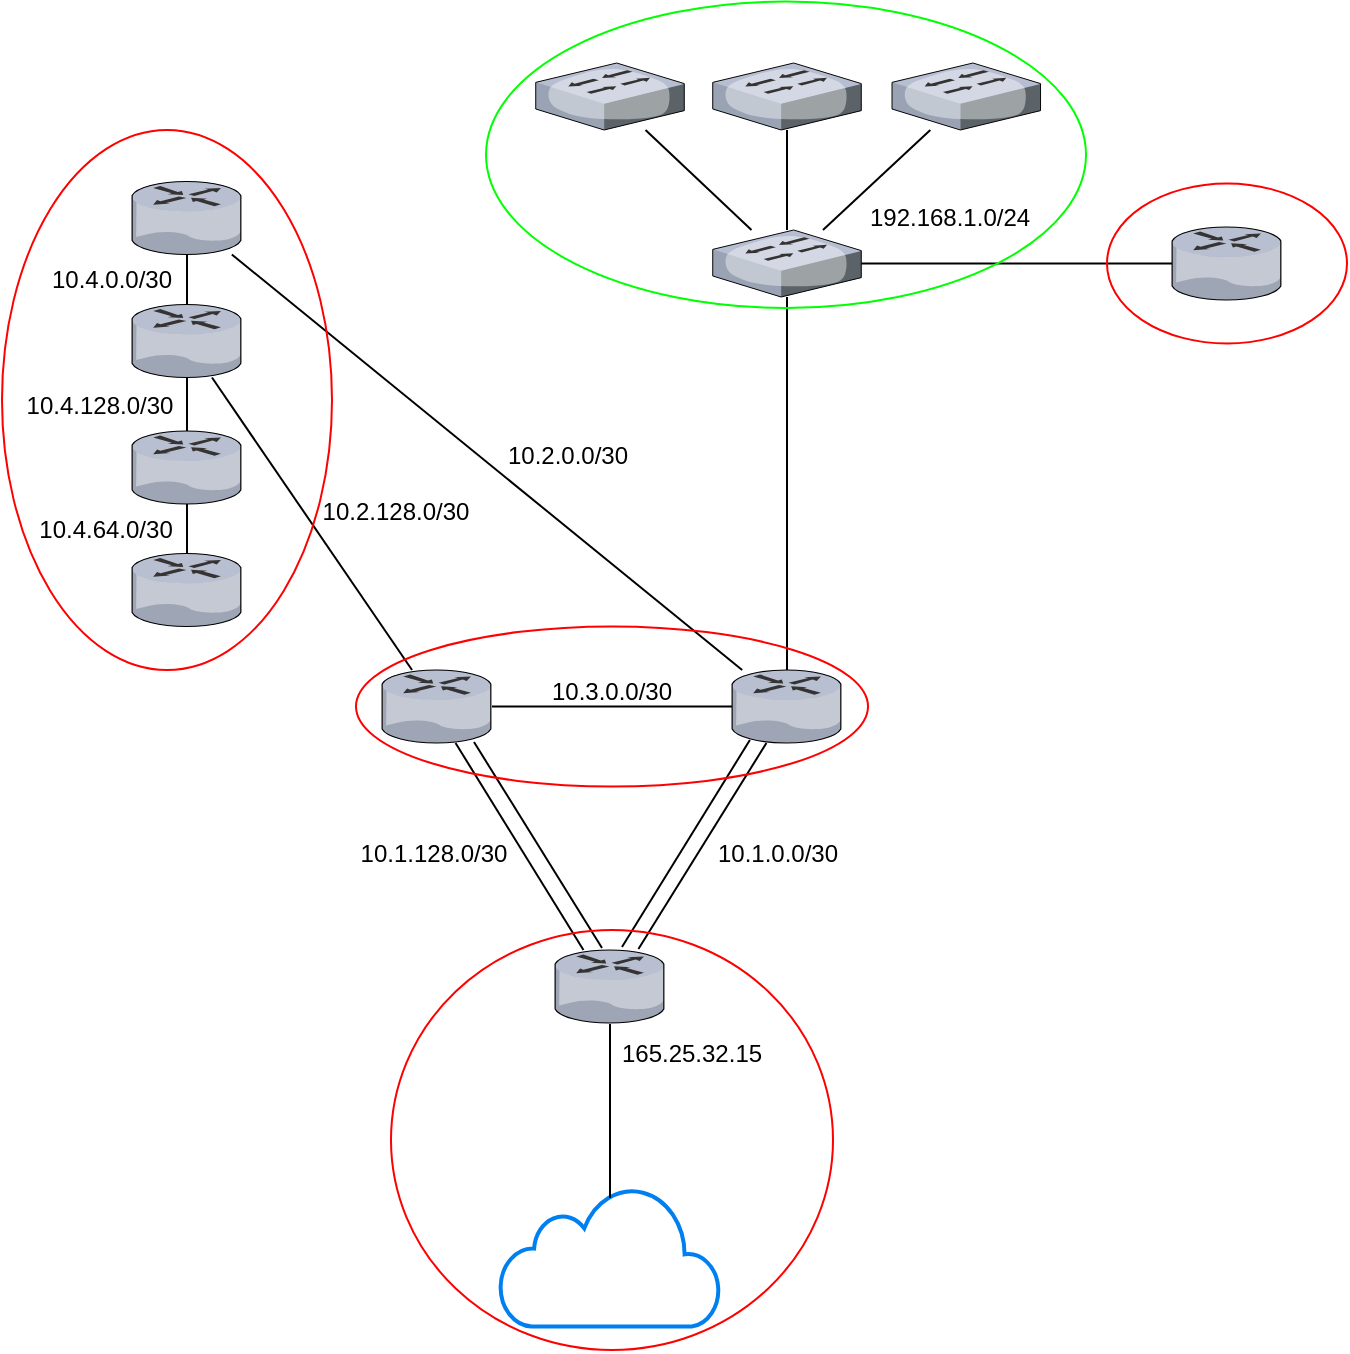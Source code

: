 <mxfile version="20.8.23" type="device"><diagram name="Page-1" id="6M9uT42f8RImbriMFqud"><mxGraphModel dx="1627" dy="764" grid="1" gridSize="10" guides="1" tooltips="1" connect="1" arrows="1" fold="1" page="1" pageScale="1" pageWidth="827" pageHeight="1169" math="0" shadow="0"><root><mxCell id="0"/><mxCell id="1" parent="0"/><mxCell id="zmfaXI20o6GVUPVBdAXt-5" value="" style="verticalLabelPosition=bottom;sketch=0;aspect=fixed;html=1;verticalAlign=top;strokeColor=none;align=center;outlineConnect=0;shape=mxgraph.citrix.router;" parent="1" vertex="1"><mxGeometry x="700" y="248.5" width="55" height="36.5" as="geometry"/></mxCell><mxCell id="zmfaXI20o6GVUPVBdAXt-6" value="" style="verticalLabelPosition=bottom;sketch=0;aspect=fixed;html=1;verticalAlign=top;strokeColor=none;align=center;outlineConnect=0;shape=mxgraph.citrix.router;" parent="1" vertex="1"><mxGeometry x="180" y="411.75" width="55" height="36.5" as="geometry"/></mxCell><mxCell id="zmfaXI20o6GVUPVBdAXt-8" value="" style="verticalLabelPosition=bottom;sketch=0;aspect=fixed;html=1;verticalAlign=top;strokeColor=none;align=center;outlineConnect=0;shape=mxgraph.citrix.router;" parent="1" vertex="1"><mxGeometry x="480" y="470" width="55" height="36.5" as="geometry"/></mxCell><mxCell id="zmfaXI20o6GVUPVBdAXt-10" value="" style="verticalLabelPosition=bottom;sketch=0;aspect=fixed;html=1;verticalAlign=top;strokeColor=none;align=center;outlineConnect=0;shape=mxgraph.citrix.router;" parent="1" vertex="1"><mxGeometry x="391.5" y="610" width="55" height="36.5" as="geometry"/></mxCell><mxCell id="zmfaXI20o6GVUPVBdAXt-12" value="" style="verticalLabelPosition=bottom;sketch=0;aspect=fixed;html=1;verticalAlign=top;strokeColor=none;align=center;outlineConnect=0;shape=mxgraph.citrix.router;" parent="1" vertex="1"><mxGeometry x="305" y="470" width="55" height="36.5" as="geometry"/></mxCell><mxCell id="zmfaXI20o6GVUPVBdAXt-13" value="" style="verticalLabelPosition=bottom;sketch=0;aspect=fixed;html=1;verticalAlign=top;strokeColor=none;align=center;outlineConnect=0;shape=mxgraph.citrix.switch;" parent="1" vertex="1"><mxGeometry x="560" y="166.5" width="74.27" height="33.5" as="geometry"/></mxCell><mxCell id="zmfaXI20o6GVUPVBdAXt-16" value="" style="html=1;verticalLabelPosition=bottom;align=center;labelBackgroundColor=#ffffff;verticalAlign=top;strokeWidth=2;strokeColor=#0080F0;shadow=0;dashed=0;shape=mxgraph.ios7.icons.cloud;" parent="1" vertex="1"><mxGeometry x="364" y="728.25" width="110" height="70" as="geometry"/></mxCell><mxCell id="zmfaXI20o6GVUPVBdAXt-18" value="" style="endArrow=none;html=1;rounded=0;entryX=0.5;entryY=1.014;entryDx=0;entryDy=0;entryPerimeter=0;exitX=0.5;exitY=0.082;exitDx=0;exitDy=0;exitPerimeter=0;" parent="1" source="zmfaXI20o6GVUPVBdAXt-16" target="zmfaXI20o6GVUPVBdAXt-10" edge="1"><mxGeometry width="50" height="50" relative="1" as="geometry"><mxPoint x="480" y="510" as="sourcePoint"/><mxPoint x="530" y="460" as="targetPoint"/></mxGeometry></mxCell><mxCell id="zmfaXI20o6GVUPVBdAXt-19" value="" style="endArrow=none;html=1;rounded=0;" parent="1" edge="1"><mxGeometry width="50" height="50" relative="1" as="geometry"><mxPoint x="405.724" y="610" as="sourcePoint"/><mxPoint x="341.776" y="506.5" as="targetPoint"/></mxGeometry></mxCell><mxCell id="zmfaXI20o6GVUPVBdAXt-20" value="" style="endArrow=none;html=1;rounded=0;" parent="1" edge="1"><mxGeometry width="50" height="50" relative="1" as="geometry"><mxPoint x="415" y="609" as="sourcePoint"/><mxPoint x="351" y="506" as="targetPoint"/></mxGeometry></mxCell><mxCell id="zmfaXI20o6GVUPVBdAXt-21" value="" style="endArrow=none;html=1;rounded=0;" parent="1" edge="1"><mxGeometry width="50" height="50" relative="1" as="geometry"><mxPoint x="424.996" y="608.5" as="sourcePoint"/><mxPoint x="488.944" y="505" as="targetPoint"/></mxGeometry></mxCell><mxCell id="zmfaXI20o6GVUPVBdAXt-22" value="" style="endArrow=none;html=1;rounded=0;" parent="1" edge="1"><mxGeometry width="50" height="50" relative="1" as="geometry"><mxPoint x="433.22" y="609.5" as="sourcePoint"/><mxPoint x="497.22" y="506.5" as="targetPoint"/></mxGeometry></mxCell><mxCell id="zmfaXI20o6GVUPVBdAXt-23" value="" style="endArrow=none;html=1;rounded=0;" parent="1" source="zmfaXI20o6GVUPVBdAXt-8" target="zmfaXI20o6GVUPVBdAXt-12" edge="1"><mxGeometry width="50" height="50" relative="1" as="geometry"><mxPoint x="480" y="510" as="sourcePoint"/><mxPoint x="530" y="460" as="targetPoint"/></mxGeometry></mxCell><mxCell id="zmfaXI20o6GVUPVBdAXt-24" value="" style="endArrow=none;html=1;rounded=0;startArrow=none;" parent="1" source="zmfaXI20o6GVUPVBdAXt-7" target="zmfaXI20o6GVUPVBdAXt-6" edge="1"><mxGeometry width="50" height="50" relative="1" as="geometry"><mxPoint x="480" y="510" as="sourcePoint"/><mxPoint x="530" y="460" as="targetPoint"/></mxGeometry></mxCell><mxCell id="zmfaXI20o6GVUPVBdAXt-11" value="" style="verticalLabelPosition=bottom;sketch=0;aspect=fixed;html=1;verticalAlign=top;strokeColor=none;align=center;outlineConnect=0;shape=mxgraph.citrix.router;" parent="1" vertex="1"><mxGeometry x="180" y="225.75" width="55" height="36.5" as="geometry"/></mxCell><mxCell id="zmfaXI20o6GVUPVBdAXt-25" value="" style="endArrow=none;html=1;rounded=0;" parent="1" source="zmfaXI20o6GVUPVBdAXt-9" target="zmfaXI20o6GVUPVBdAXt-12" edge="1"><mxGeometry width="50" height="50" relative="1" as="geometry"><mxPoint x="270" y="420" as="sourcePoint"/><mxPoint x="530" y="460" as="targetPoint"/></mxGeometry></mxCell><mxCell id="zmfaXI20o6GVUPVBdAXt-26" value="" style="endArrow=none;html=1;rounded=0;" parent="1" target="zmfaXI20o6GVUPVBdAXt-8" edge="1" source="zmfaXI20o6GVUPVBdAXt-11"><mxGeometry width="50" height="50" relative="1" as="geometry"><mxPoint x="275" y="347.5" as="sourcePoint"/><mxPoint x="325" y="398.5" as="targetPoint"/></mxGeometry></mxCell><mxCell id="zmfaXI20o6GVUPVBdAXt-27" value="" style="verticalLabelPosition=bottom;sketch=0;aspect=fixed;html=1;verticalAlign=top;strokeColor=none;align=center;outlineConnect=0;shape=mxgraph.citrix.switch;" parent="1" vertex="1"><mxGeometry x="470.37" y="166.5" width="74.27" height="33.5" as="geometry"/></mxCell><mxCell id="zmfaXI20o6GVUPVBdAXt-28" value="" style="verticalLabelPosition=bottom;sketch=0;aspect=fixed;html=1;verticalAlign=top;strokeColor=none;align=center;outlineConnect=0;shape=mxgraph.citrix.switch;" parent="1" vertex="1"><mxGeometry x="381.87" y="166.5" width="74.27" height="33.5" as="geometry"/></mxCell><mxCell id="zmfaXI20o6GVUPVBdAXt-29" value="" style="verticalLabelPosition=bottom;sketch=0;aspect=fixed;html=1;verticalAlign=top;strokeColor=none;align=center;outlineConnect=0;shape=mxgraph.citrix.switch;" parent="1" vertex="1"><mxGeometry x="470.37" y="250" width="74.27" height="33.5" as="geometry"/></mxCell><mxCell id="zmfaXI20o6GVUPVBdAXt-30" value="" style="endArrow=none;html=1;rounded=0;" parent="1" source="zmfaXI20o6GVUPVBdAXt-8" target="zmfaXI20o6GVUPVBdAXt-29" edge="1"><mxGeometry width="50" height="50" relative="1" as="geometry"><mxPoint x="480" y="510" as="sourcePoint"/><mxPoint x="530" y="460" as="targetPoint"/></mxGeometry></mxCell><mxCell id="zmfaXI20o6GVUPVBdAXt-31" value="" style="endArrow=none;html=1;rounded=0;" parent="1" source="zmfaXI20o6GVUPVBdAXt-29" target="zmfaXI20o6GVUPVBdAXt-28" edge="1"><mxGeometry width="50" height="50" relative="1" as="geometry"><mxPoint x="480" y="510" as="sourcePoint"/><mxPoint x="530" y="460" as="targetPoint"/></mxGeometry></mxCell><mxCell id="zmfaXI20o6GVUPVBdAXt-32" value="" style="endArrow=none;html=1;rounded=0;" parent="1" source="zmfaXI20o6GVUPVBdAXt-29" target="zmfaXI20o6GVUPVBdAXt-27" edge="1"><mxGeometry width="50" height="50" relative="1" as="geometry"><mxPoint x="480" y="510" as="sourcePoint"/><mxPoint x="530" y="460" as="targetPoint"/></mxGeometry></mxCell><mxCell id="zmfaXI20o6GVUPVBdAXt-33" value="" style="endArrow=none;html=1;rounded=0;" parent="1" source="zmfaXI20o6GVUPVBdAXt-29" target="zmfaXI20o6GVUPVBdAXt-13" edge="1"><mxGeometry width="50" height="50" relative="1" as="geometry"><mxPoint x="480" y="510" as="sourcePoint"/><mxPoint x="530" y="460" as="targetPoint"/></mxGeometry></mxCell><mxCell id="zmfaXI20o6GVUPVBdAXt-34" value="" style="endArrow=none;html=1;rounded=0;" parent="1" source="zmfaXI20o6GVUPVBdAXt-5" target="zmfaXI20o6GVUPVBdAXt-29" edge="1"><mxGeometry width="50" height="50" relative="1" as="geometry"><mxPoint x="690" y="267" as="sourcePoint"/><mxPoint x="530" y="460" as="targetPoint"/></mxGeometry></mxCell><mxCell id="zmfaXI20o6GVUPVBdAXt-36" value="165.25.32.15" style="text;html=1;strokeColor=none;fillColor=none;align=center;verticalAlign=middle;whiteSpace=wrap;rounded=0;" parent="1" vertex="1"><mxGeometry x="430" y="646.5" width="60" height="30" as="geometry"/></mxCell><mxCell id="zmfaXI20o6GVUPVBdAXt-45" value="" style="ellipse;whiteSpace=wrap;html=1;strokeColor=#FF0000;fillColor=none;" parent="1" vertex="1"><mxGeometry x="115" y="200" width="165" height="270" as="geometry"/></mxCell><mxCell id="zmfaXI20o6GVUPVBdAXt-46" value="" style="ellipse;whiteSpace=wrap;html=1;strokeColor=#FF0000;fillColor=none;" parent="1" vertex="1"><mxGeometry x="292" y="448.25" width="256" height="80" as="geometry"/></mxCell><mxCell id="zmfaXI20o6GVUPVBdAXt-47" value="" style="ellipse;whiteSpace=wrap;html=1;strokeColor=#FF0000;fillColor=none;" parent="1" vertex="1"><mxGeometry x="309.5" y="600" width="221" height="210" as="geometry"/></mxCell><mxCell id="zmfaXI20o6GVUPVBdAXt-48" value="" style="ellipse;whiteSpace=wrap;html=1;strokeColor=#FF0000;fillColor=none;" parent="1" vertex="1"><mxGeometry x="667.5" y="226.75" width="120" height="80" as="geometry"/></mxCell><mxCell id="zmfaXI20o6GVUPVBdAXt-51" value="" style="ellipse;whiteSpace=wrap;html=1;strokeColor=#00FF00;fillColor=none;" parent="1" vertex="1"><mxGeometry x="357" y="135.75" width="300" height="153.25" as="geometry"/></mxCell><mxCell id="zmfaXI20o6GVUPVBdAXt-52" value="10.3.0.0/30" style="text;html=1;strokeColor=none;fillColor=none;align=center;verticalAlign=middle;whiteSpace=wrap;rounded=0;" parent="1" vertex="1"><mxGeometry x="390" y="466" width="60" height="30" as="geometry"/></mxCell><mxCell id="zmfaXI20o6GVUPVBdAXt-53" value="10.4.0.0/30" style="text;html=1;strokeColor=none;fillColor=none;align=center;verticalAlign=middle;whiteSpace=wrap;rounded=0;" parent="1" vertex="1"><mxGeometry x="140" y="260.25" width="60" height="30" as="geometry"/></mxCell><mxCell id="zmfaXI20o6GVUPVBdAXt-54" value="10.4.128.0/30" style="text;html=1;strokeColor=none;fillColor=none;align=center;verticalAlign=middle;whiteSpace=wrap;rounded=0;" parent="1" vertex="1"><mxGeometry x="134" y="322.5" width="60" height="30" as="geometry"/></mxCell><mxCell id="zmfaXI20o6GVUPVBdAXt-55" value="10.4.64.0/30" style="text;html=1;strokeColor=none;fillColor=none;align=center;verticalAlign=middle;whiteSpace=wrap;rounded=0;" parent="1" vertex="1"><mxGeometry x="137" y="384.75" width="60" height="30" as="geometry"/></mxCell><mxCell id="zmfaXI20o6GVUPVBdAXt-56" value="192.168.1.0/24" style="text;html=1;strokeColor=none;fillColor=none;align=center;verticalAlign=middle;whiteSpace=wrap;rounded=0;" parent="1" vertex="1"><mxGeometry x="559" y="228.75" width="60" height="30" as="geometry"/></mxCell><mxCell id="zmfaXI20o6GVUPVBdAXt-57" value="10.1.0.0/30" style="text;html=1;strokeColor=none;fillColor=none;align=center;verticalAlign=middle;whiteSpace=wrap;rounded=0;" parent="1" vertex="1"><mxGeometry x="473" y="547" width="60" height="30" as="geometry"/></mxCell><mxCell id="zmfaXI20o6GVUPVBdAXt-58" value="10.1.128.0/30" style="text;html=1;strokeColor=none;fillColor=none;align=center;verticalAlign=middle;whiteSpace=wrap;rounded=0;" parent="1" vertex="1"><mxGeometry x="301" y="547" width="60" height="30" as="geometry"/></mxCell><mxCell id="zmfaXI20o6GVUPVBdAXt-59" value="10.2.0.0/30" style="text;html=1;strokeColor=none;fillColor=none;align=center;verticalAlign=middle;whiteSpace=wrap;rounded=0;" parent="1" vertex="1"><mxGeometry x="368" y="348" width="60" height="30" as="geometry"/></mxCell><mxCell id="zmfaXI20o6GVUPVBdAXt-60" value="10.2.128.0/30" style="text;html=1;strokeColor=none;fillColor=none;align=center;verticalAlign=middle;whiteSpace=wrap;rounded=0;" parent="1" vertex="1"><mxGeometry x="282" y="375.75" width="60" height="30" as="geometry"/></mxCell><mxCell id="FC104BvzY_exGqNS505I-1" value="" style="endArrow=none;html=1;rounded=0;" edge="1" parent="1" source="zmfaXI20o6GVUPVBdAXt-11" target="zmfaXI20o6GVUPVBdAXt-7"><mxGeometry width="50" height="50" relative="1" as="geometry"><mxPoint x="248" y="419" as="sourcePoint"/><mxPoint x="248" y="507" as="targetPoint"/></mxGeometry></mxCell><mxCell id="zmfaXI20o6GVUPVBdAXt-7" value="" style="verticalLabelPosition=bottom;sketch=0;aspect=fixed;html=1;verticalAlign=top;strokeColor=none;align=center;outlineConnect=0;shape=mxgraph.citrix.router;" parent="1" vertex="1"><mxGeometry x="180" y="350.5" width="55" height="36.5" as="geometry"/></mxCell><mxCell id="zmfaXI20o6GVUPVBdAXt-9" value="" style="verticalLabelPosition=bottom;sketch=0;aspect=fixed;html=1;verticalAlign=top;strokeColor=none;align=center;outlineConnect=0;shape=mxgraph.citrix.router;" parent="1" vertex="1"><mxGeometry x="180" y="287.25" width="55" height="36.5" as="geometry"/></mxCell></root></mxGraphModel></diagram></mxfile>